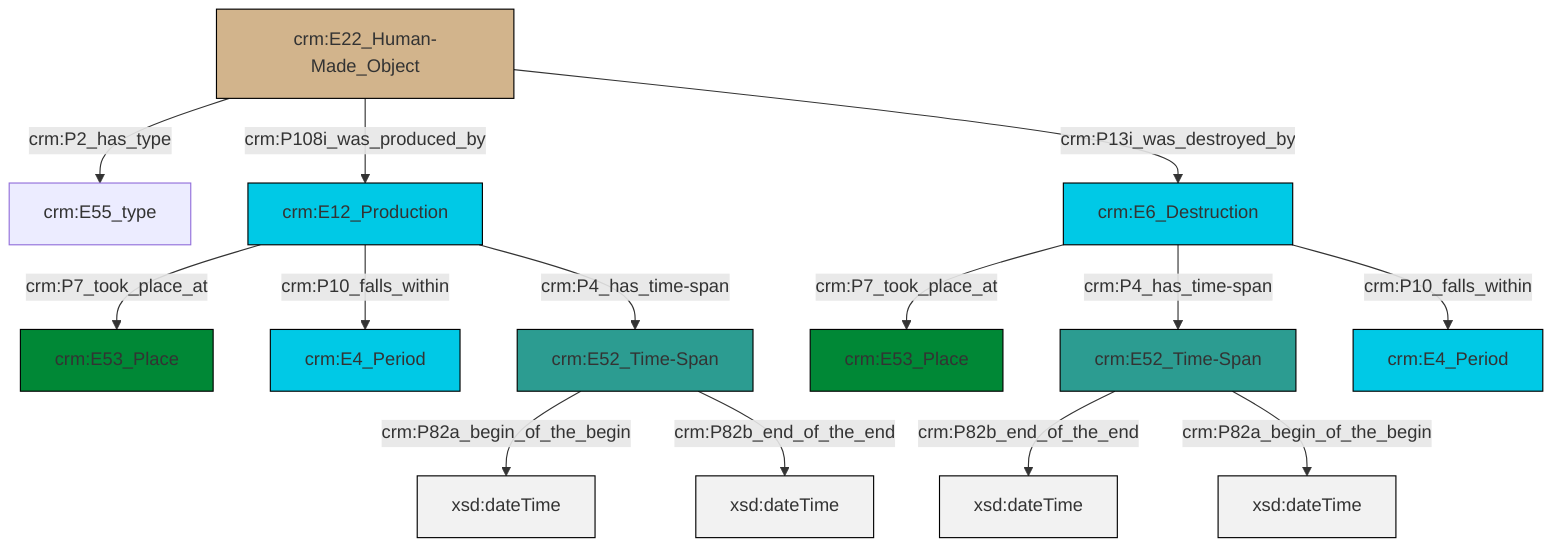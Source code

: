 graph TD
classDef Literal fill:#f2f2f2,stroke:#000000;
classDef CRM_Entity fill:#FFFFFF,stroke:#000000;
classDef Temporal_Entity fill:#00C9E6, stroke:#000000;
classDef Type fill:#E18312, stroke:#000000;
classDef Time-Span fill:#2C9C91, stroke:#000000;
classDef Appellation fill:#FFEB7F, stroke:#000000;
classDef Place fill:#008836, stroke:#000000;
classDef Persistent_Item fill:#B266B2, stroke:#000000;
classDef Conceptual_Object fill:#FFD700, stroke:#000000;
classDef Physical_Thing fill:#D2B48C, stroke:#000000;
classDef Actor fill:#f58aad, stroke:#000000;
classDef PC_Classes fill:#4ce600, stroke:#000000;
classDef Multi fill:#cccccc,stroke:#000000;

0["crm:E52_Time-Span"]:::Time-Span -->|crm:P82a_begin_of_the_begin| 1[xsd:dateTime]:::Literal
2["crm:E12_Production"]:::Temporal_Entity -->|crm:P7_took_place_at| 3["crm:E53_Place"]:::Place
5["crm:E6_Destruction"]:::Temporal_Entity -->|crm:P7_took_place_at| 6["crm:E53_Place"]:::Place
5["crm:E6_Destruction"]:::Temporal_Entity -->|crm:P4_has_time-span| 7["crm:E52_Time-Span"]:::Time-Span
0["crm:E52_Time-Span"]:::Time-Span -->|crm:P82b_end_of_the_end| 11[xsd:dateTime]:::Literal
12["crm:E22_Human-Made_Object"]:::Physical_Thing -->|crm:P2_has_type| 13["crm:E55_type"]:::Default
12["crm:E22_Human-Made_Object"]:::Physical_Thing -->|crm:P108i_was_produced_by| 2["crm:E12_Production"]:::Temporal_Entity
7["crm:E52_Time-Span"]:::Time-Span -->|crm:P82b_end_of_the_end| 16[xsd:dateTime]:::Literal
7["crm:E52_Time-Span"]:::Time-Span -->|crm:P82a_begin_of_the_begin| 17[xsd:dateTime]:::Literal
12["crm:E22_Human-Made_Object"]:::Physical_Thing -->|crm:P13i_was_destroyed_by| 5["crm:E6_Destruction"]:::Temporal_Entity
2["crm:E12_Production"]:::Temporal_Entity -->|crm:P10_falls_within| 9["crm:E4_Period"]:::Temporal_Entity
5["crm:E6_Destruction"]:::Temporal_Entity -->|crm:P10_falls_within| 19["crm:E4_Period"]:::Temporal_Entity
2["crm:E12_Production"]:::Temporal_Entity -->|crm:P4_has_time-span| 0["crm:E52_Time-Span"]:::Time-Span